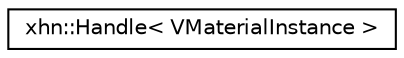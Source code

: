 digraph "Graphical Class Hierarchy"
{
  edge [fontname="Helvetica",fontsize="10",labelfontname="Helvetica",labelfontsize="10"];
  node [fontname="Helvetica",fontsize="10",shape=record];
  rankdir="LR";
  Node1 [label="xhn::Handle\< VMaterialInstance \>",height=0.2,width=0.4,color="black", fillcolor="white", style="filled",URL="$classxhn_1_1_handle.html"];
}
